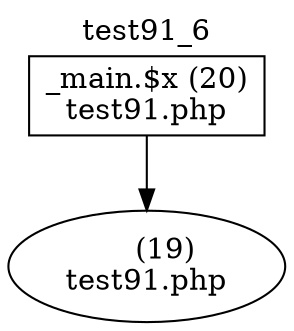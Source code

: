 digraph cfg {
  label="test91_6";
  labelloc=t;
  n1 [shape=box, label="_main.$x (20)\ntest91.php"];
  n2 [shape=ellipse, label="    (19)\ntest91.php"];
  n1 -> n2;
}
